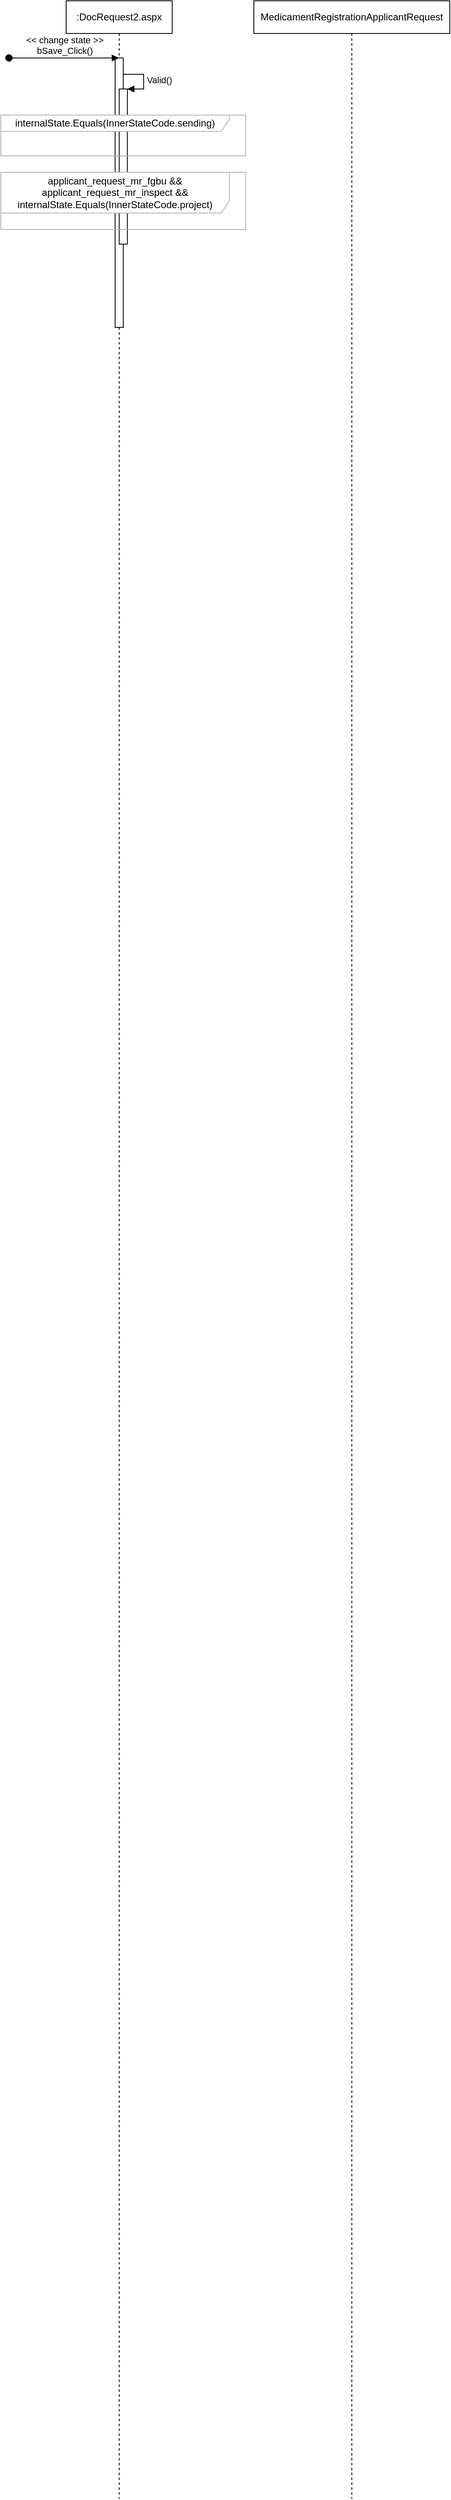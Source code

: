 <mxfile version="20.5.3" type="github">
  <diagram id="UQaIwgQZNFvI9y2s87YT" name="Страница 1">
    <mxGraphModel dx="813" dy="522" grid="1" gridSize="10" guides="1" tooltips="1" connect="1" arrows="1" fold="1" page="1" pageScale="1" pageWidth="827" pageHeight="1169" math="0" shadow="0">
      <root>
        <mxCell id="0" />
        <mxCell id="1" parent="0" />
        <mxCell id="9g1YUz6DXll8vqnvcK5T-1" value=":DocRequest2.aspx" style="shape=umlLifeline;perimeter=lifelinePerimeter;whiteSpace=wrap;html=1;container=1;collapsible=0;recursiveResize=0;outlineConnect=0;" vertex="1" parent="1">
          <mxGeometry x="150" y="40" width="130" height="3060" as="geometry" />
        </mxCell>
        <mxCell id="9g1YUz6DXll8vqnvcK5T-4" value="Valid()" style="edgeStyle=orthogonalEdgeStyle;html=1;align=left;spacingLeft=2;endArrow=block;rounded=0;entryX=1;entryY=0;" edge="1" target="9g1YUz6DXll8vqnvcK5T-3" parent="9g1YUz6DXll8vqnvcK5T-1" source="9g1YUz6DXll8vqnvcK5T-8">
          <mxGeometry relative="1" as="geometry">
            <mxPoint x="180" y="80" as="sourcePoint" />
            <Array as="points">
              <mxPoint x="95" y="90" />
              <mxPoint x="95" y="108" />
            </Array>
          </mxGeometry>
        </mxCell>
        <mxCell id="9g1YUz6DXll8vqnvcK5T-8" value="" style="html=1;points=[];perimeter=orthogonalPerimeter;" vertex="1" parent="9g1YUz6DXll8vqnvcK5T-1">
          <mxGeometry x="60" y="70" width="10" height="330" as="geometry" />
        </mxCell>
        <mxCell id="9g1YUz6DXll8vqnvcK5T-3" value="" style="html=1;points=[];perimeter=orthogonalPerimeter;" vertex="1" parent="9g1YUz6DXll8vqnvcK5T-1">
          <mxGeometry x="65" y="108" width="10" height="190" as="geometry" />
        </mxCell>
        <mxCell id="9g1YUz6DXll8vqnvcK5T-2" value="&amp;lt;&amp;lt; change state &amp;gt;&amp;gt;&lt;br&gt;bSave_Click()" style="html=1;verticalAlign=bottom;startArrow=oval;startFill=1;endArrow=block;startSize=8;rounded=0;" edge="1" parent="1" target="9g1YUz6DXll8vqnvcK5T-1">
          <mxGeometry width="60" relative="1" as="geometry">
            <mxPoint x="80" y="110" as="sourcePoint" />
            <mxPoint x="140" y="110" as="targetPoint" />
          </mxGeometry>
        </mxCell>
        <mxCell id="9g1YUz6DXll8vqnvcK5T-6" value="internalState.Equals(InnerStateCode.sending)" style="shape=umlFrame;whiteSpace=wrap;html=1;width=280;height=20;strokeColor=#B3B3B3;" vertex="1" parent="1">
          <mxGeometry x="70" y="180" width="300" height="50" as="geometry" />
        </mxCell>
        <mxCell id="9g1YUz6DXll8vqnvcK5T-7" value="applicant_request_mr_fgbu &amp;amp;&amp;amp;&lt;br&gt;applicant_request_mr_inspect &amp;amp;&amp;amp;&lt;br&gt;internalState.Equals(InnerStateCode.project)" style="shape=umlFrame;whiteSpace=wrap;html=1;width=280;height=50;strokeColor=#B3B3B3;" vertex="1" parent="1">
          <mxGeometry x="70" y="250" width="300" height="70" as="geometry" />
        </mxCell>
        <mxCell id="9g1YUz6DXll8vqnvcK5T-9" value="MedicamentRegistrationApplicantRequest" style="shape=umlLifeline;perimeter=lifelinePerimeter;whiteSpace=wrap;html=1;container=1;collapsible=0;recursiveResize=0;outlineConnect=0;" vertex="1" parent="1">
          <mxGeometry x="380" y="40" width="240" height="3060" as="geometry" />
        </mxCell>
      </root>
    </mxGraphModel>
  </diagram>
</mxfile>

